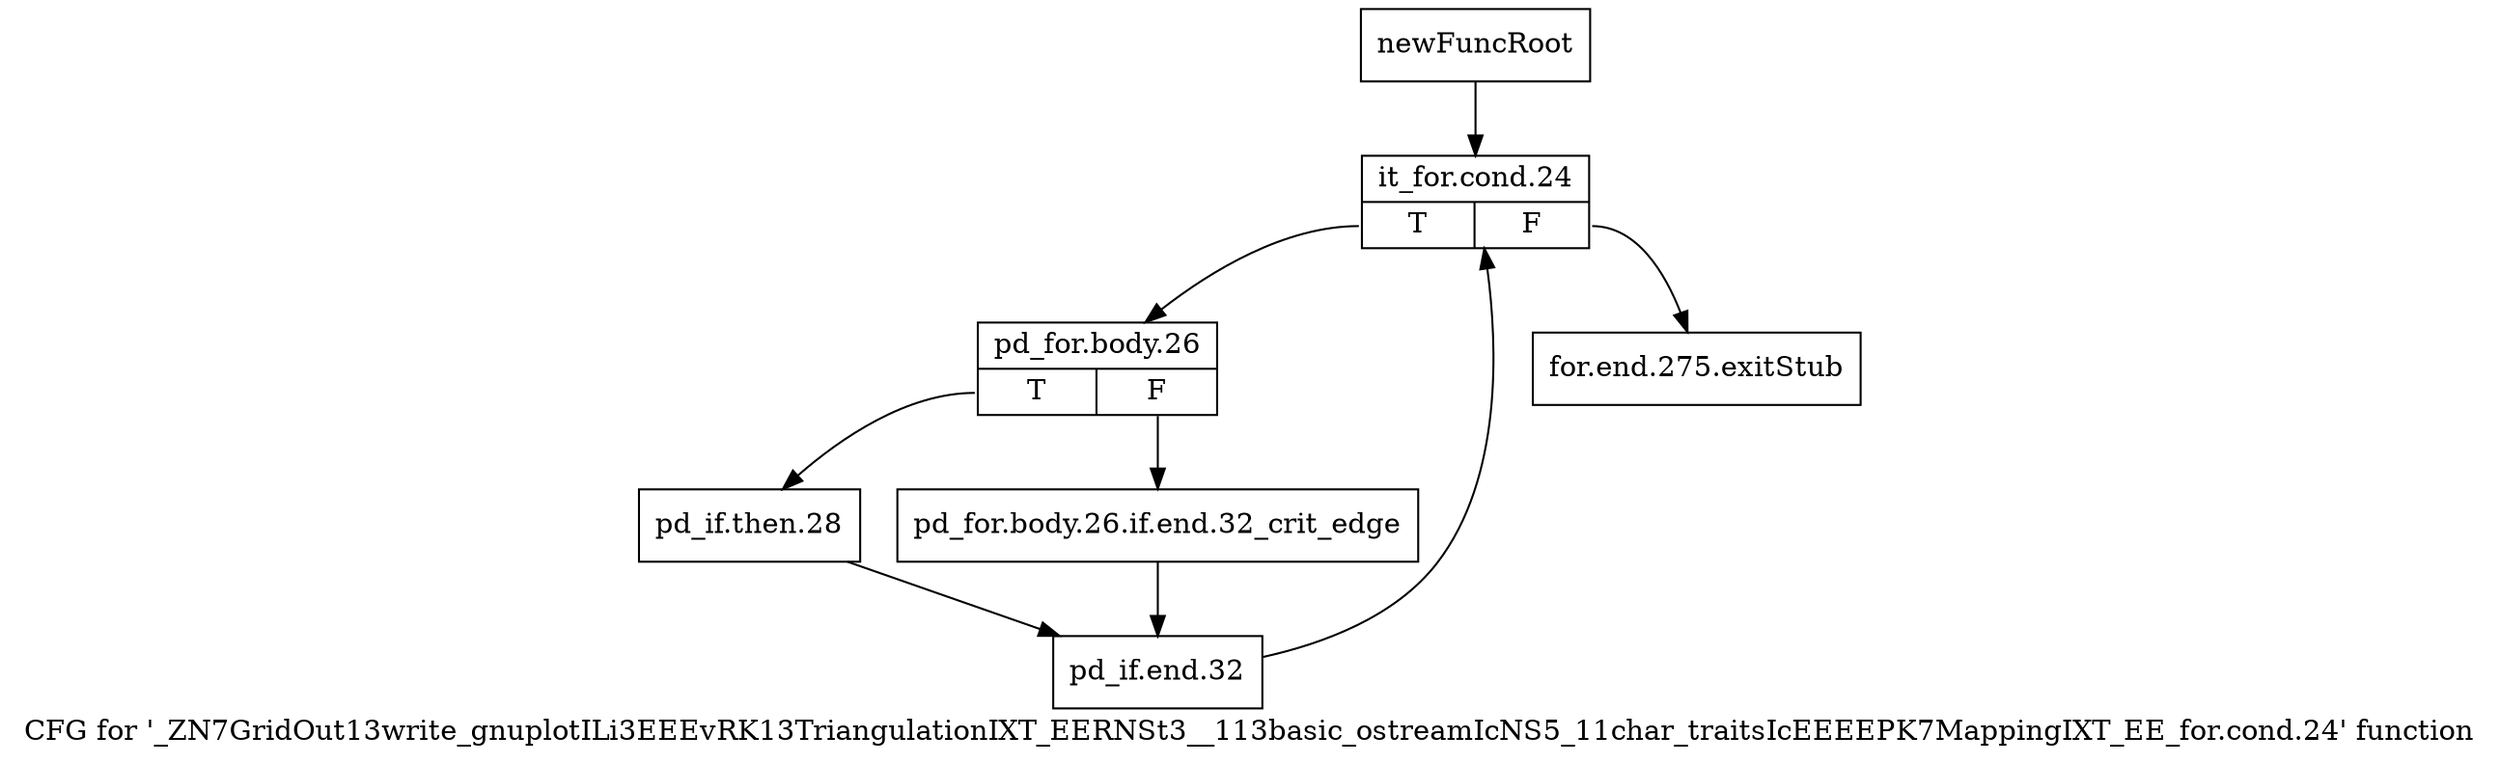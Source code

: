 digraph "CFG for '_ZN7GridOut13write_gnuplotILi3EEEvRK13TriangulationIXT_EERNSt3__113basic_ostreamIcNS5_11char_traitsIcEEEEPK7MappingIXT_EE_for.cond.24' function" {
	label="CFG for '_ZN7GridOut13write_gnuplotILi3EEEvRK13TriangulationIXT_EERNSt3__113basic_ostreamIcNS5_11char_traitsIcEEEEPK7MappingIXT_EE_for.cond.24' function";

	Node0x93a3350 [shape=record,label="{newFuncRoot}"];
	Node0x93a3350 -> Node0x93a33f0;
	Node0x93a33a0 [shape=record,label="{for.end.275.exitStub}"];
	Node0x93a33f0 [shape=record,label="{it_for.cond.24|{<s0>T|<s1>F}}"];
	Node0x93a33f0:s0 -> Node0x93a3440;
	Node0x93a33f0:s1 -> Node0x93a33a0;
	Node0x93a3440 [shape=record,label="{pd_for.body.26|{<s0>T|<s1>F}}"];
	Node0x93a3440:s0 -> Node0x93a34e0;
	Node0x93a3440:s1 -> Node0x93a3490;
	Node0x93a3490 [shape=record,label="{pd_for.body.26.if.end.32_crit_edge}"];
	Node0x93a3490 -> Node0x93a3da0;
	Node0x93a34e0 [shape=record,label="{pd_if.then.28}"];
	Node0x93a34e0 -> Node0x93a3da0;
	Node0x93a3da0 [shape=record,label="{pd_if.end.32}"];
	Node0x93a3da0 -> Node0x93a33f0;
}
